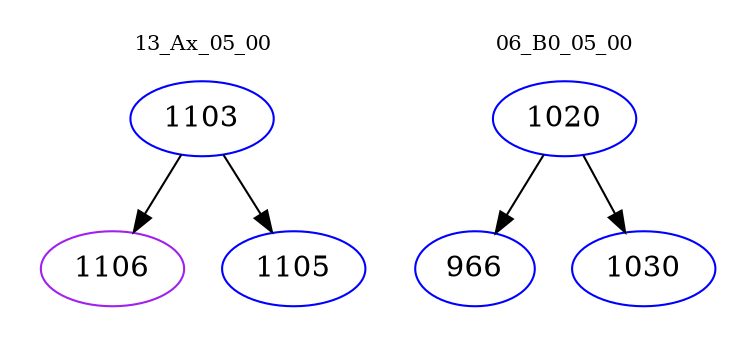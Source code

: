 digraph{
subgraph cluster_0 {
color = white
label = "13_Ax_05_00";
fontsize=10;
T0_1103 [label="1103", color="blue"]
T0_1103 -> T0_1106 [color="black"]
T0_1106 [label="1106", color="purple"]
T0_1103 -> T0_1105 [color="black"]
T0_1105 [label="1105", color="blue"]
}
subgraph cluster_1 {
color = white
label = "06_B0_05_00";
fontsize=10;
T1_1020 [label="1020", color="blue"]
T1_1020 -> T1_966 [color="black"]
T1_966 [label="966", color="blue"]
T1_1020 -> T1_1030 [color="black"]
T1_1030 [label="1030", color="blue"]
}
}

